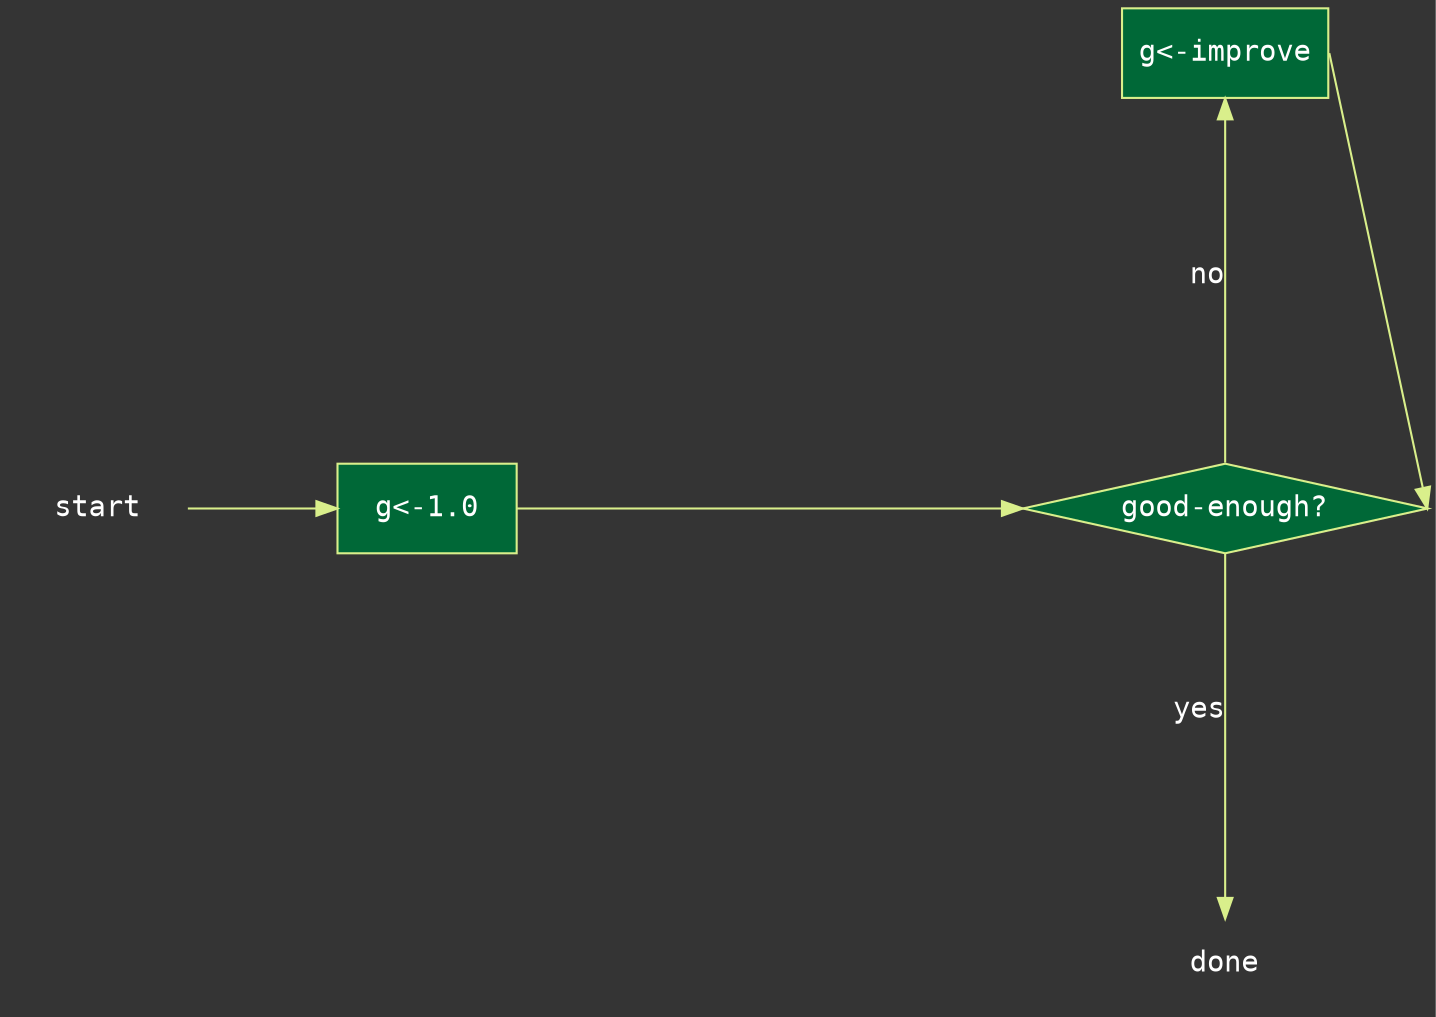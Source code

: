 digraph graph_name {

  graph [
    charset = "UTF-8",
    layout = "circo",
    label = "",
    bgcolor = "#343434",
    fontcolor = white,
    ranksep = 1.0,
    nodesep = 0.9,
    rankdir = LR
  ];

  node [
    colorscheme = "rdylgn11",
    style = "filled",
    fontname = "Consolas",
    fontcolor = white,
    color = 7,
    fillcolor = 11,
    height = 0.6,
    width = 1.2
  ];

  edge [
    colorscheme = "rdylgn11",
    fontcolor = white,
    fontname = "Consolas",
    color = 7,
    labelfloat = true
  ];

  // nodes
  start [shape = none, style = ""];
  "g<-1.0" [shape = box];
  "good-enough?" [shape = diamond];
  done [shape = none, style = ""];
  "g<-improve" [shape = box];

  // edges
  start -> "g<-1.0" -> "good-enough?";
  "good-enough?" -> done [label = "yes"];
  "good-enough?" -> "g<-improve" [label = "no", tailport = n]; 
  "g<-improve" -> "good-enough?" [tailport = e, headport = e];
}
